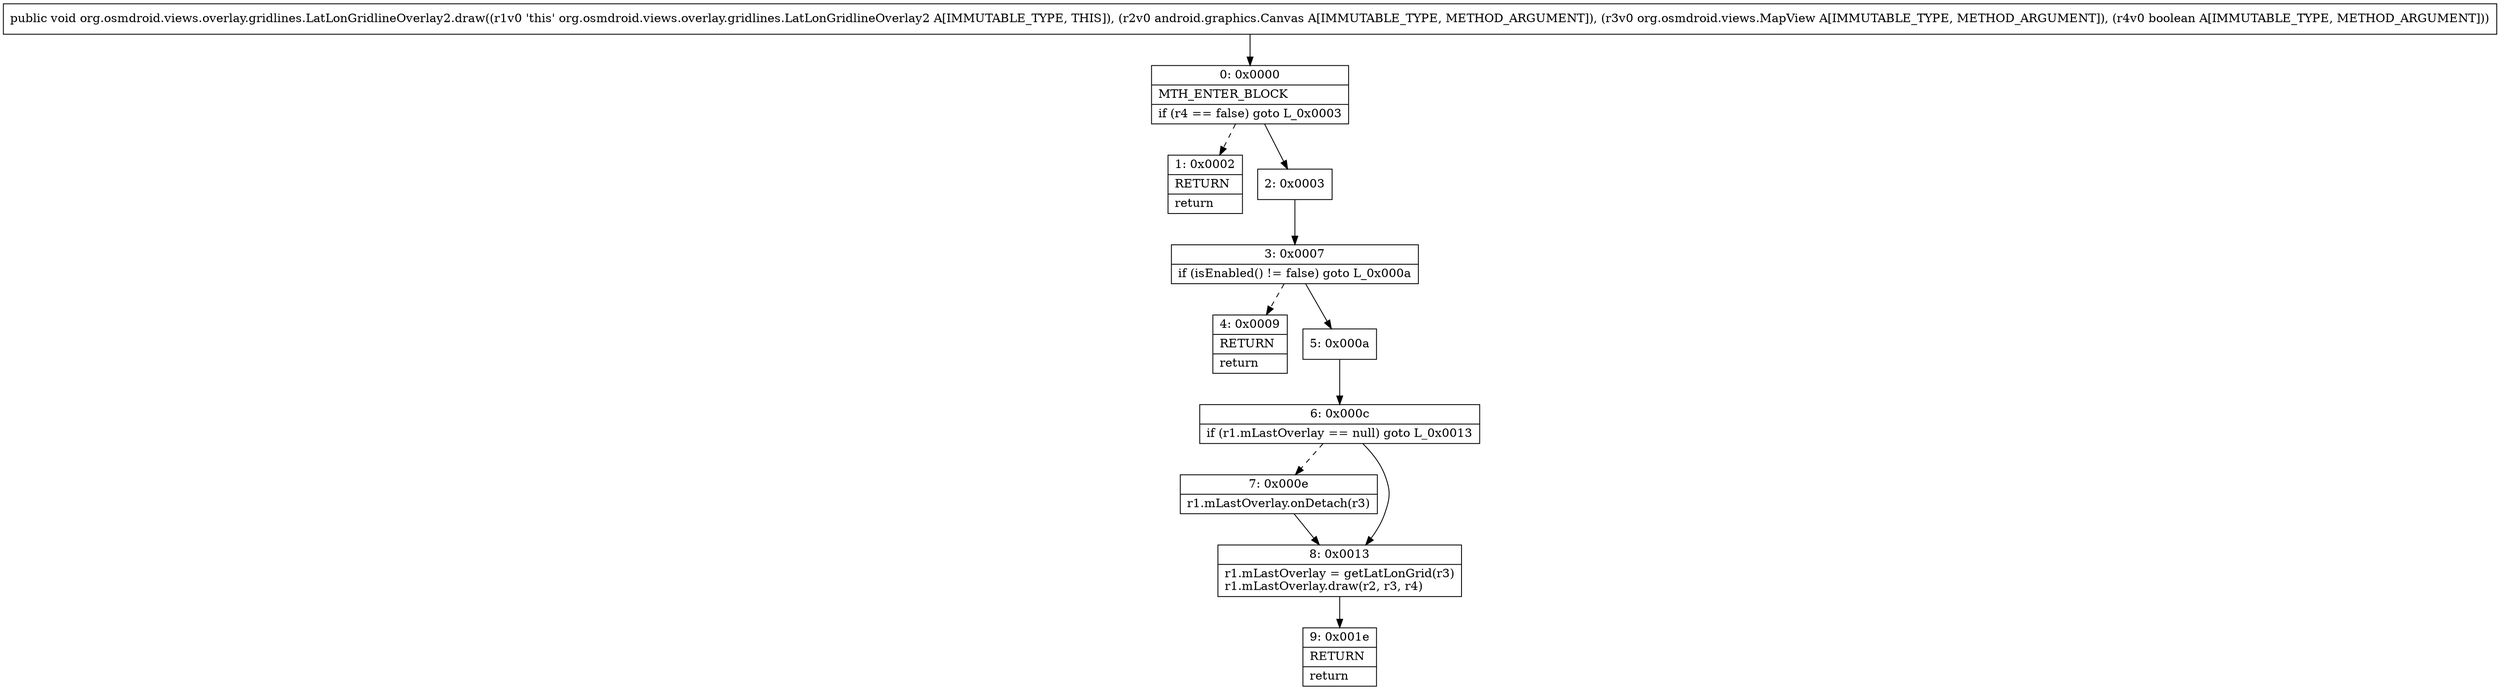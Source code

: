 digraph "CFG fororg.osmdroid.views.overlay.gridlines.LatLonGridlineOverlay2.draw(Landroid\/graphics\/Canvas;Lorg\/osmdroid\/views\/MapView;Z)V" {
Node_0 [shape=record,label="{0\:\ 0x0000|MTH_ENTER_BLOCK\l|if (r4 == false) goto L_0x0003\l}"];
Node_1 [shape=record,label="{1\:\ 0x0002|RETURN\l|return\l}"];
Node_2 [shape=record,label="{2\:\ 0x0003}"];
Node_3 [shape=record,label="{3\:\ 0x0007|if (isEnabled() != false) goto L_0x000a\l}"];
Node_4 [shape=record,label="{4\:\ 0x0009|RETURN\l|return\l}"];
Node_5 [shape=record,label="{5\:\ 0x000a}"];
Node_6 [shape=record,label="{6\:\ 0x000c|if (r1.mLastOverlay == null) goto L_0x0013\l}"];
Node_7 [shape=record,label="{7\:\ 0x000e|r1.mLastOverlay.onDetach(r3)\l}"];
Node_8 [shape=record,label="{8\:\ 0x0013|r1.mLastOverlay = getLatLonGrid(r3)\lr1.mLastOverlay.draw(r2, r3, r4)\l}"];
Node_9 [shape=record,label="{9\:\ 0x001e|RETURN\l|return\l}"];
MethodNode[shape=record,label="{public void org.osmdroid.views.overlay.gridlines.LatLonGridlineOverlay2.draw((r1v0 'this' org.osmdroid.views.overlay.gridlines.LatLonGridlineOverlay2 A[IMMUTABLE_TYPE, THIS]), (r2v0 android.graphics.Canvas A[IMMUTABLE_TYPE, METHOD_ARGUMENT]), (r3v0 org.osmdroid.views.MapView A[IMMUTABLE_TYPE, METHOD_ARGUMENT]), (r4v0 boolean A[IMMUTABLE_TYPE, METHOD_ARGUMENT])) }"];
MethodNode -> Node_0;
Node_0 -> Node_1[style=dashed];
Node_0 -> Node_2;
Node_2 -> Node_3;
Node_3 -> Node_4[style=dashed];
Node_3 -> Node_5;
Node_5 -> Node_6;
Node_6 -> Node_7[style=dashed];
Node_6 -> Node_8;
Node_7 -> Node_8;
Node_8 -> Node_9;
}

